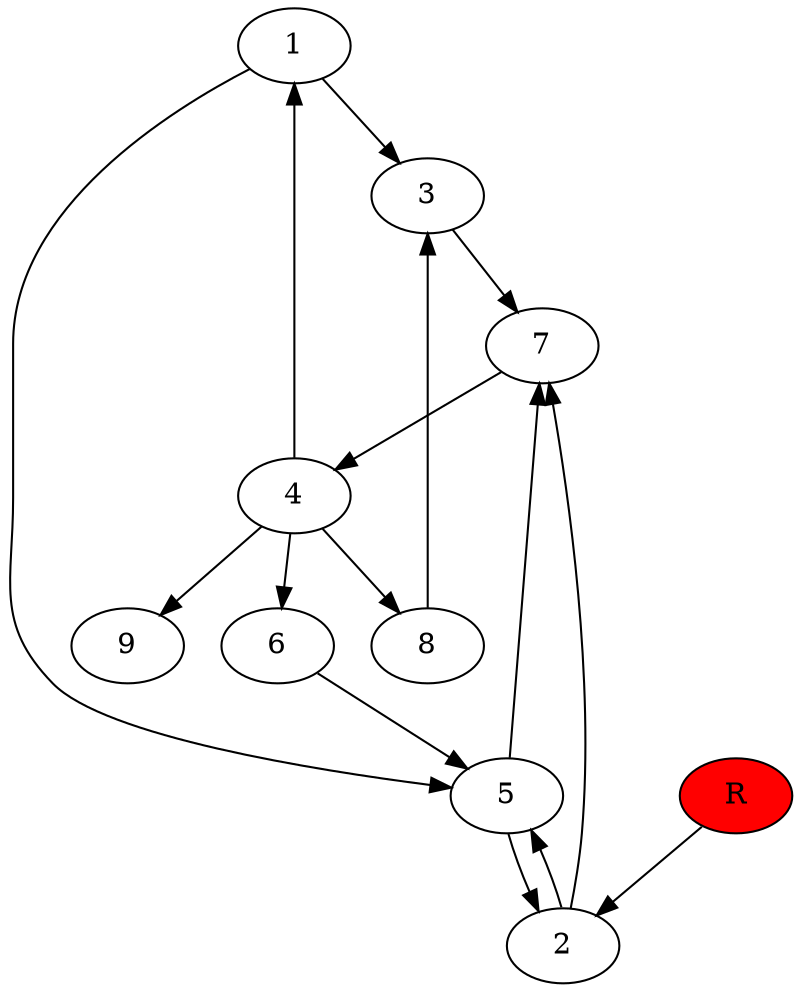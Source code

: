 digraph prb12116 {
	1
	2
	3
	4
	5
	6
	7
	8
	R [fillcolor="#ff0000" style=filled]
	1 -> 3
	1 -> 5
	2 -> 5
	2 -> 7
	3 -> 7
	4 -> 1
	4 -> 6
	4 -> 8
	4 -> 9
	5 -> 2
	5 -> 7
	6 -> 5
	7 -> 4
	8 -> 3
	R -> 2
}
